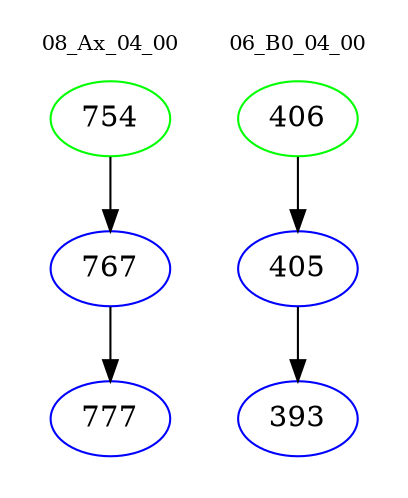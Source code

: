 digraph{
subgraph cluster_0 {
color = white
label = "08_Ax_04_00";
fontsize=10;
T0_754 [label="754", color="green"]
T0_754 -> T0_767 [color="black"]
T0_767 [label="767", color="blue"]
T0_767 -> T0_777 [color="black"]
T0_777 [label="777", color="blue"]
}
subgraph cluster_1 {
color = white
label = "06_B0_04_00";
fontsize=10;
T1_406 [label="406", color="green"]
T1_406 -> T1_405 [color="black"]
T1_405 [label="405", color="blue"]
T1_405 -> T1_393 [color="black"]
T1_393 [label="393", color="blue"]
}
}
